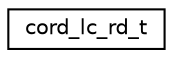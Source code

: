 digraph "Graphical Class Hierarchy"
{
 // LATEX_PDF_SIZE
  edge [fontname="Helvetica",fontsize="10",labelfontname="Helvetica",labelfontsize="10"];
  node [fontname="Helvetica",fontsize="10",shape=record];
  rankdir="LR";
  Node0 [label="cord_lc_rd_t",height=0.2,width=0.4,color="black", fillcolor="white", style="filled",URL="$structcord__lc__rd__t.html",tooltip="Information about RD server and its lookup interface resources."];
}
